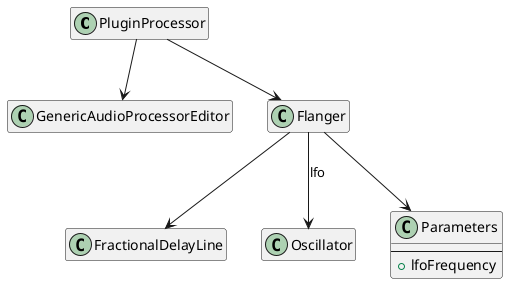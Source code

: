 @startuml

hide members

class PluginProcessor
class GenericAudioProcessorEditor
class Flanger
class FractionalDelayLine
class Oscillator
class Parameters {
  ---
  +lfoFrequency
}

show Parameters members

PluginProcessor --> GenericAudioProcessorEditor
PluginProcessor --> Flanger
Flanger --> FractionalDelayLine
Flanger --> Oscillator: lfo
Flanger --> Parameters

@enduml
